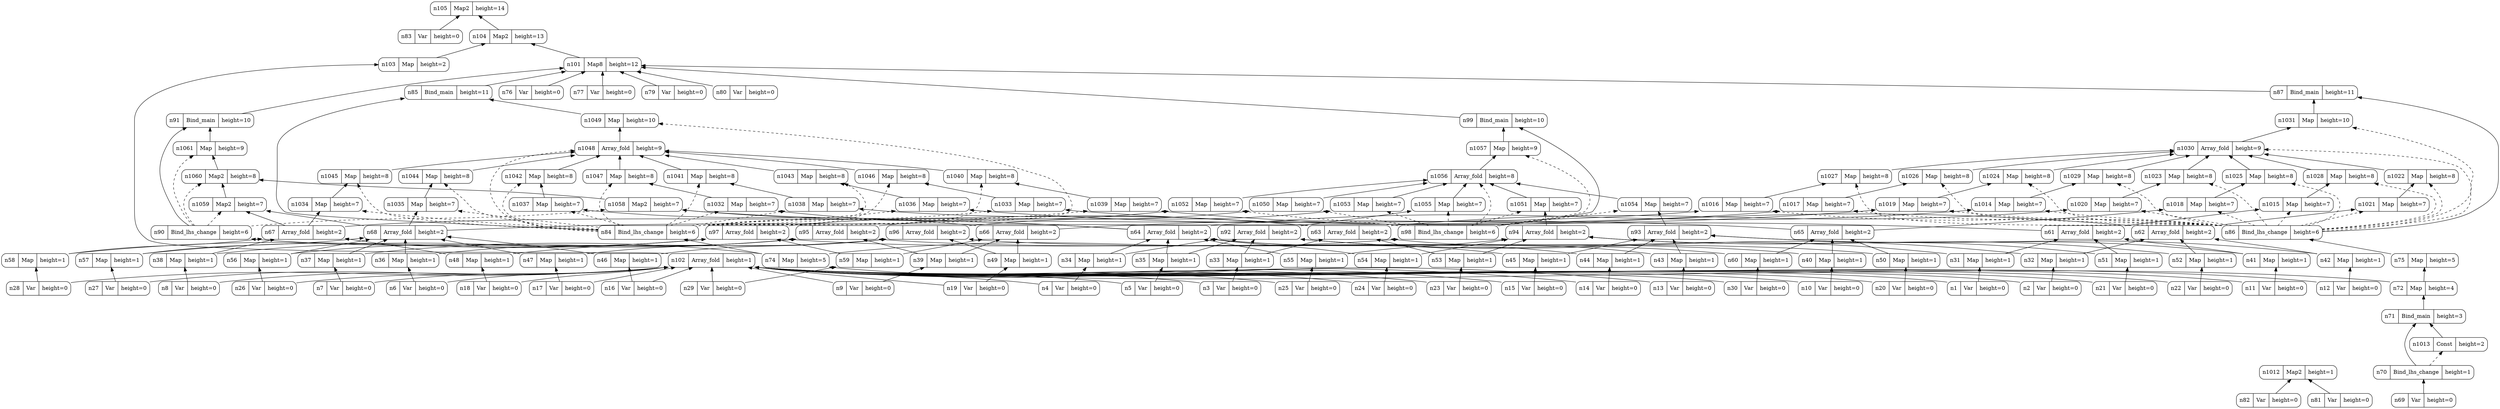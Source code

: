 digraph G {
  rankdir = BT
  n1012 [shape=Mrecord label="{{n1012|Map2|height=1}}" ]
  n82 -> n1012
  n81 -> n1012
  n82 [shape=Mrecord label="{{n82|Var|height=0}}" ]
  n81 [shape=Mrecord label="{{n81|Var|height=0}}" ]
  n105 [shape=Mrecord label="{{n105|Map2|height=14}}" ]
  n83 -> n105
  n104 -> n105
  n83 [shape=Mrecord label="{{n83|Var|height=0}}" ]
  n104 [shape=Mrecord label="{{n104|Map2|height=13}}" ]
  n101 -> n104
  n103 -> n104
  n101 [shape=Mrecord label="{{n101|Map8|height=12}}" ]
  n85 -> n101
  n87 -> n101
  n99 -> n101
  n91 -> n101
  n76 -> n101
  n77 -> n101
  n79 -> n101
  n80 -> n101
  n85 [shape=Mrecord label="{{n85|Bind_main|height=11}}" ]
  n84 -> n85
  n1049 -> n85
  n84 [shape=Mrecord label="{{n84|Bind_lhs_change|height=6}}" ]
  n74 -> n84
  n74 [shape=Mrecord label="{{n74|Map|height=5}}" ]
  n72 -> n74
  n72 [shape=Mrecord label="{{n72|Map|height=4}}" ]
  n71 -> n72
  n71 [shape=Mrecord label="{{n71|Bind_main|height=3}}" ]
  n70 -> n71
  n1013 -> n71
  n70 [shape=Mrecord label="{{n70|Bind_lhs_change|height=1}}" ]
  n69 -> n70
  n69 [shape=Mrecord label="{{n69|Var|height=0}}" ]
  n1013 [shape=Mrecord label="{{n1013|Const|height=2}}" ]
  n1049 [shape=Mrecord label="{{n1049|Map|height=10}}" ]
  n1048 -> n1049
  n1048 [shape=Mrecord label="{{n1048|Array_fold|height=9}}" ]
  n1047 -> n1048
  n1046 -> n1048
  n1045 -> n1048
  n1044 -> n1048
  n1043 -> n1048
  n1042 -> n1048
  n1041 -> n1048
  n1040 -> n1048
  n1047 [shape=Mrecord label="{{n1047|Map|height=8}}" ]
  n1032 -> n1047
  n1032 [shape=Mrecord label="{{n1032|Map|height=7}}" ]
  n64 -> n1032
  n64 [shape=Mrecord label="{{n64|Array_fold|height=2}}" ]
  n55 -> n64
  n45 -> n64
  n35 -> n64
  n54 -> n64
  n44 -> n64
  n34 -> n64
  n55 [shape=Mrecord label="{{n55|Map|height=1}}" ]
  n25 -> n55
  n25 [shape=Mrecord label="{{n25|Var|height=0}}" ]
  n45 [shape=Mrecord label="{{n45|Map|height=1}}" ]
  n15 -> n45
  n15 [shape=Mrecord label="{{n15|Var|height=0}}" ]
  n35 [shape=Mrecord label="{{n35|Map|height=1}}" ]
  n5 -> n35
  n5 [shape=Mrecord label="{{n5|Var|height=0}}" ]
  n54 [shape=Mrecord label="{{n54|Map|height=1}}" ]
  n24 -> n54
  n24 [shape=Mrecord label="{{n24|Var|height=0}}" ]
  n44 [shape=Mrecord label="{{n44|Map|height=1}}" ]
  n14 -> n44
  n14 [shape=Mrecord label="{{n14|Var|height=0}}" ]
  n34 [shape=Mrecord label="{{n34|Map|height=1}}" ]
  n4 -> n34
  n4 [shape=Mrecord label="{{n4|Var|height=0}}" ]
  n1046 [shape=Mrecord label="{{n1046|Map|height=8}}" ]
  n1033 -> n1046
  n1033 [shape=Mrecord label="{{n1033|Map|height=7}}" ]
  n61 -> n1033
  n61 [shape=Mrecord label="{{n61|Array_fold|height=2}}" ]
  n51 -> n61
  n41 -> n61
  n31 -> n61
  n51 [shape=Mrecord label="{{n51|Map|height=1}}" ]
  n21 -> n51
  n21 [shape=Mrecord label="{{n21|Var|height=0}}" ]
  n41 [shape=Mrecord label="{{n41|Map|height=1}}" ]
  n11 -> n41
  n11 [shape=Mrecord label="{{n11|Var|height=0}}" ]
  n31 [shape=Mrecord label="{{n31|Map|height=1}}" ]
  n1 -> n31
  n1 [shape=Mrecord label="{{n1|Var|height=0}}" ]
  n1045 [shape=Mrecord label="{{n1045|Map|height=8}}" ]
  n1034 -> n1045
  n1034 [shape=Mrecord label="{{n1034|Map|height=7}}" ]
  n67 -> n1034
  n67 [shape=Mrecord label="{{n67|Array_fold|height=2}}" ]
  n58 -> n67
  n48 -> n67
  n38 -> n67
  n58 [shape=Mrecord label="{{n58|Map|height=1}}" ]
  n28 -> n58
  n28 [shape=Mrecord label="{{n28|Var|height=0}}" ]
  n48 [shape=Mrecord label="{{n48|Map|height=1}}" ]
  n18 -> n48
  n18 [shape=Mrecord label="{{n18|Var|height=0}}" ]
  n38 [shape=Mrecord label="{{n38|Map|height=1}}" ]
  n8 -> n38
  n8 [shape=Mrecord label="{{n8|Var|height=0}}" ]
  n1044 [shape=Mrecord label="{{n1044|Map|height=8}}" ]
  n1035 -> n1044
  n1035 [shape=Mrecord label="{{n1035|Map|height=7}}" ]
  n68 -> n1035
  n68 [shape=Mrecord label="{{n68|Array_fold|height=2}}" ]
  n57 -> n68
  n47 -> n68
  n37 -> n68
  n56 -> n68
  n46 -> n68
  n36 -> n68
  n57 [shape=Mrecord label="{{n57|Map|height=1}}" ]
  n27 -> n57
  n27 [shape=Mrecord label="{{n27|Var|height=0}}" ]
  n47 [shape=Mrecord label="{{n47|Map|height=1}}" ]
  n17 -> n47
  n17 [shape=Mrecord label="{{n17|Var|height=0}}" ]
  n37 [shape=Mrecord label="{{n37|Map|height=1}}" ]
  n7 -> n37
  n7 [shape=Mrecord label="{{n7|Var|height=0}}" ]
  n56 [shape=Mrecord label="{{n56|Map|height=1}}" ]
  n26 -> n56
  n26 [shape=Mrecord label="{{n26|Var|height=0}}" ]
  n46 [shape=Mrecord label="{{n46|Map|height=1}}" ]
  n16 -> n46
  n16 [shape=Mrecord label="{{n16|Var|height=0}}" ]
  n36 [shape=Mrecord label="{{n36|Map|height=1}}" ]
  n6 -> n36
  n6 [shape=Mrecord label="{{n6|Var|height=0}}" ]
  n1043 [shape=Mrecord label="{{n1043|Map|height=8}}" ]
  n1036 -> n1043
  n1036 [shape=Mrecord label="{{n1036|Map|height=7}}" ]
  n65 -> n1036
  n65 [shape=Mrecord label="{{n65|Array_fold|height=2}}" ]
  n60 -> n65
  n50 -> n65
  n40 -> n65
  n60 [shape=Mrecord label="{{n60|Map|height=1}}" ]
  n30 -> n60
  n30 [shape=Mrecord label="{{n30|Var|height=0}}" ]
  n50 [shape=Mrecord label="{{n50|Map|height=1}}" ]
  n20 -> n50
  n20 [shape=Mrecord label="{{n20|Var|height=0}}" ]
  n40 [shape=Mrecord label="{{n40|Map|height=1}}" ]
  n10 -> n40
  n10 [shape=Mrecord label="{{n10|Var|height=0}}" ]
  n1042 [shape=Mrecord label="{{n1042|Map|height=8}}" ]
  n1037 -> n1042
  n1037 [shape=Mrecord label="{{n1037|Map|height=7}}" ]
  n66 -> n1037
  n66 [shape=Mrecord label="{{n66|Array_fold|height=2}}" ]
  n59 -> n66
  n49 -> n66
  n39 -> n66
  n59 [shape=Mrecord label="{{n59|Map|height=1}}" ]
  n29 -> n59
  n29 [shape=Mrecord label="{{n29|Var|height=0}}" ]
  n49 [shape=Mrecord label="{{n49|Map|height=1}}" ]
  n19 -> n49
  n19 [shape=Mrecord label="{{n19|Var|height=0}}" ]
  n39 [shape=Mrecord label="{{n39|Map|height=1}}" ]
  n9 -> n39
  n9 [shape=Mrecord label="{{n9|Var|height=0}}" ]
  n1041 [shape=Mrecord label="{{n1041|Map|height=8}}" ]
  n1038 -> n1041
  n1038 [shape=Mrecord label="{{n1038|Map|height=7}}" ]
  n63 -> n1038
  n63 [shape=Mrecord label="{{n63|Array_fold|height=2}}" ]
  n53 -> n63
  n43 -> n63
  n33 -> n63
  n53 [shape=Mrecord label="{{n53|Map|height=1}}" ]
  n23 -> n53
  n23 [shape=Mrecord label="{{n23|Var|height=0}}" ]
  n43 [shape=Mrecord label="{{n43|Map|height=1}}" ]
  n13 -> n43
  n13 [shape=Mrecord label="{{n13|Var|height=0}}" ]
  n33 [shape=Mrecord label="{{n33|Map|height=1}}" ]
  n3 -> n33
  n3 [shape=Mrecord label="{{n3|Var|height=0}}" ]
  n1040 [shape=Mrecord label="{{n1040|Map|height=8}}" ]
  n1039 -> n1040
  n1039 [shape=Mrecord label="{{n1039|Map|height=7}}" ]
  n62 -> n1039
  n62 [shape=Mrecord label="{{n62|Array_fold|height=2}}" ]
  n52 -> n62
  n42 -> n62
  n32 -> n62
  n52 [shape=Mrecord label="{{n52|Map|height=1}}" ]
  n22 -> n52
  n22 [shape=Mrecord label="{{n22|Var|height=0}}" ]
  n42 [shape=Mrecord label="{{n42|Map|height=1}}" ]
  n12 -> n42
  n12 [shape=Mrecord label="{{n12|Var|height=0}}" ]
  n32 [shape=Mrecord label="{{n32|Map|height=1}}" ]
  n2 -> n32
  n2 [shape=Mrecord label="{{n2|Var|height=0}}" ]
  n87 [shape=Mrecord label="{{n87|Bind_main|height=11}}" ]
  n86 -> n87
  n1031 -> n87
  n86 [shape=Mrecord label="{{n86|Bind_lhs_change|height=6}}" ]
  n75 -> n86
  n75 [shape=Mrecord label="{{n75|Map|height=5}}" ]
  n72 -> n75
  n1031 [shape=Mrecord label="{{n1031|Map|height=10}}" ]
  n1030 -> n1031
  n1030 [shape=Mrecord label="{{n1030|Array_fold|height=9}}" ]
  n1029 -> n1030
  n1028 -> n1030
  n1027 -> n1030
  n1026 -> n1030
  n1025 -> n1030
  n1024 -> n1030
  n1023 -> n1030
  n1022 -> n1030
  n1029 [shape=Mrecord label="{{n1029|Map|height=8}}" ]
  n1014 -> n1029
  n1014 [shape=Mrecord label="{{n1014|Map|height=7}}" ]
  n64 -> n1014
  n1028 [shape=Mrecord label="{{n1028|Map|height=8}}" ]
  n1015 -> n1028
  n1015 [shape=Mrecord label="{{n1015|Map|height=7}}" ]
  n61 -> n1015
  n1027 [shape=Mrecord label="{{n1027|Map|height=8}}" ]
  n1016 -> n1027
  n1016 [shape=Mrecord label="{{n1016|Map|height=7}}" ]
  n67 -> n1016
  n1026 [shape=Mrecord label="{{n1026|Map|height=8}}" ]
  n1017 -> n1026
  n1017 [shape=Mrecord label="{{n1017|Map|height=7}}" ]
  n68 -> n1017
  n1025 [shape=Mrecord label="{{n1025|Map|height=8}}" ]
  n1018 -> n1025
  n1018 [shape=Mrecord label="{{n1018|Map|height=7}}" ]
  n65 -> n1018
  n1024 [shape=Mrecord label="{{n1024|Map|height=8}}" ]
  n1019 -> n1024
  n1019 [shape=Mrecord label="{{n1019|Map|height=7}}" ]
  n66 -> n1019
  n1023 [shape=Mrecord label="{{n1023|Map|height=8}}" ]
  n1020 -> n1023
  n1020 [shape=Mrecord label="{{n1020|Map|height=7}}" ]
  n63 -> n1020
  n1022 [shape=Mrecord label="{{n1022|Map|height=8}}" ]
  n1021 -> n1022
  n1021 [shape=Mrecord label="{{n1021|Map|height=7}}" ]
  n62 -> n1021
  n99 [shape=Mrecord label="{{n99|Bind_main|height=10}}" ]
  n98 -> n99
  n1057 -> n99
  n98 [shape=Mrecord label="{{n98|Bind_lhs_change|height=6}}" ]
  n74 -> n98
  n1057 [shape=Mrecord label="{{n1057|Map|height=9}}" ]
  n1056 -> n1057
  n1056 [shape=Mrecord label="{{n1056|Array_fold|height=8}}" ]
  n1055 -> n1056
  n1054 -> n1056
  n1053 -> n1056
  n1052 -> n1056
  n1051 -> n1056
  n1050 -> n1056
  n1055 [shape=Mrecord label="{{n1055|Map|height=7}}" ]
  n92 -> n1055
  n92 [shape=Mrecord label="{{n92|Array_fold|height=2}}" ]
  n35 -> n92
  n34 -> n92
  n33 -> n92
  n32 -> n92
  n31 -> n92
  n1054 [shape=Mrecord label="{{n1054|Map|height=7}}" ]
  n93 -> n1054
  n93 [shape=Mrecord label="{{n93|Array_fold|height=2}}" ]
  n45 -> n93
  n44 -> n93
  n43 -> n93
  n42 -> n93
  n41 -> n93
  n1053 [shape=Mrecord label="{{n1053|Map|height=7}}" ]
  n96 -> n1053
  n96 [shape=Mrecord label="{{n96|Array_fold|height=2}}" ]
  n50 -> n96
  n49 -> n96
  n48 -> n96
  n47 -> n96
  n46 -> n96
  n1052 [shape=Mrecord label="{{n1052|Map|height=7}}" ]
  n97 -> n1052
  n97 [shape=Mrecord label="{{n97|Array_fold|height=2}}" ]
  n60 -> n97
  n59 -> n97
  n58 -> n97
  n57 -> n97
  n56 -> n97
  n1051 [shape=Mrecord label="{{n1051|Map|height=7}}" ]
  n94 -> n1051
  n94 [shape=Mrecord label="{{n94|Array_fold|height=2}}" ]
  n55 -> n94
  n54 -> n94
  n53 -> n94
  n52 -> n94
  n51 -> n94
  n1050 [shape=Mrecord label="{{n1050|Map|height=7}}" ]
  n95 -> n1050
  n95 [shape=Mrecord label="{{n95|Array_fold|height=2}}" ]
  n40 -> n95
  n39 -> n95
  n38 -> n95
  n37 -> n95
  n36 -> n95
  n91 [shape=Mrecord label="{{n91|Bind_main|height=10}}" ]
  n90 -> n91
  n1061 -> n91
  n90 [shape=Mrecord label="{{n90|Bind_lhs_change|height=6}}" ]
  n74 -> n90
  n1061 [shape=Mrecord label="{{n1061|Map|height=9}}" ]
  n1060 -> n1061
  n1060 [shape=Mrecord label="{{n1060|Map2|height=8}}" ]
  n1058 -> n1060
  n1059 -> n1060
  n1058 [shape=Mrecord label="{{n1058|Map2|height=7}}" ]
  n63 -> n1058
  n64 -> n1058
  n1059 [shape=Mrecord label="{{n1059|Map2|height=7}}" ]
  n67 -> n1059
  n68 -> n1059
  n76 [shape=Mrecord label="{{n76|Var|height=0}}" ]
  n77 [shape=Mrecord label="{{n77|Var|height=0}}" ]
  n79 [shape=Mrecord label="{{n79|Var|height=0}}" ]
  n80 [shape=Mrecord label="{{n80|Var|height=0}}" ]
  n103 [shape=Mrecord label="{{n103|Map|height=2}}" ]
  n102 -> n103
  n102 [shape=Mrecord label="{{n102|Array_fold|height=1}}" ]
  n30 -> n102
  n29 -> n102
  n28 -> n102
  n27 -> n102
  n26 -> n102
  n25 -> n102
  n24 -> n102
  n23 -> n102
  n22 -> n102
  n21 -> n102
  n20 -> n102
  n19 -> n102
  n18 -> n102
  n17 -> n102
  n16 -> n102
  n15 -> n102
  n14 -> n102
  n13 -> n102
  n12 -> n102
  n11 -> n102
  n10 -> n102
  n9 -> n102
  n8 -> n102
  n7 -> n102
  n6 -> n102
  n5 -> n102
  n4 -> n102
  n3 -> n102
  n2 -> n102
  n1 -> n102
  n90 -> n1058 [style=dashed]
  n90 -> n1059 [style=dashed]
  n90 -> n1060 [style=dashed]
  n90 -> n1061 [style=dashed]
  n98 -> n1050 [style=dashed]
  n98 -> n1051 [style=dashed]
  n98 -> n1052 [style=dashed]
  n98 -> n1053 [style=dashed]
  n98 -> n1054 [style=dashed]
  n98 -> n1055 [style=dashed]
  n98 -> n1056 [style=dashed]
  n98 -> n1057 [style=dashed]
  n86 -> n1014 [style=dashed]
  n86 -> n1015 [style=dashed]
  n86 -> n1016 [style=dashed]
  n86 -> n1017 [style=dashed]
  n86 -> n1018 [style=dashed]
  n86 -> n1019 [style=dashed]
  n86 -> n1020 [style=dashed]
  n86 -> n1021 [style=dashed]
  n86 -> n1022 [style=dashed]
  n86 -> n1023 [style=dashed]
  n86 -> n1024 [style=dashed]
  n86 -> n1025 [style=dashed]
  n86 -> n1026 [style=dashed]
  n86 -> n1027 [style=dashed]
  n86 -> n1028 [style=dashed]
  n86 -> n1029 [style=dashed]
  n86 -> n1030 [style=dashed]
  n86 -> n1031 [style=dashed]
  n70 -> n1013 [style=dashed]
  n84 -> n1032 [style=dashed]
  n84 -> n1033 [style=dashed]
  n84 -> n1034 [style=dashed]
  n84 -> n1035 [style=dashed]
  n84 -> n1036 [style=dashed]
  n84 -> n1037 [style=dashed]
  n84 -> n1038 [style=dashed]
  n84 -> n1039 [style=dashed]
  n84 -> n1040 [style=dashed]
  n84 -> n1041 [style=dashed]
  n84 -> n1042 [style=dashed]
  n84 -> n1043 [style=dashed]
  n84 -> n1044 [style=dashed]
  n84 -> n1045 [style=dashed]
  n84 -> n1046 [style=dashed]
  n84 -> n1047 [style=dashed]
  n84 -> n1048 [style=dashed]
  n84 -> n1049 [style=dashed]
}
